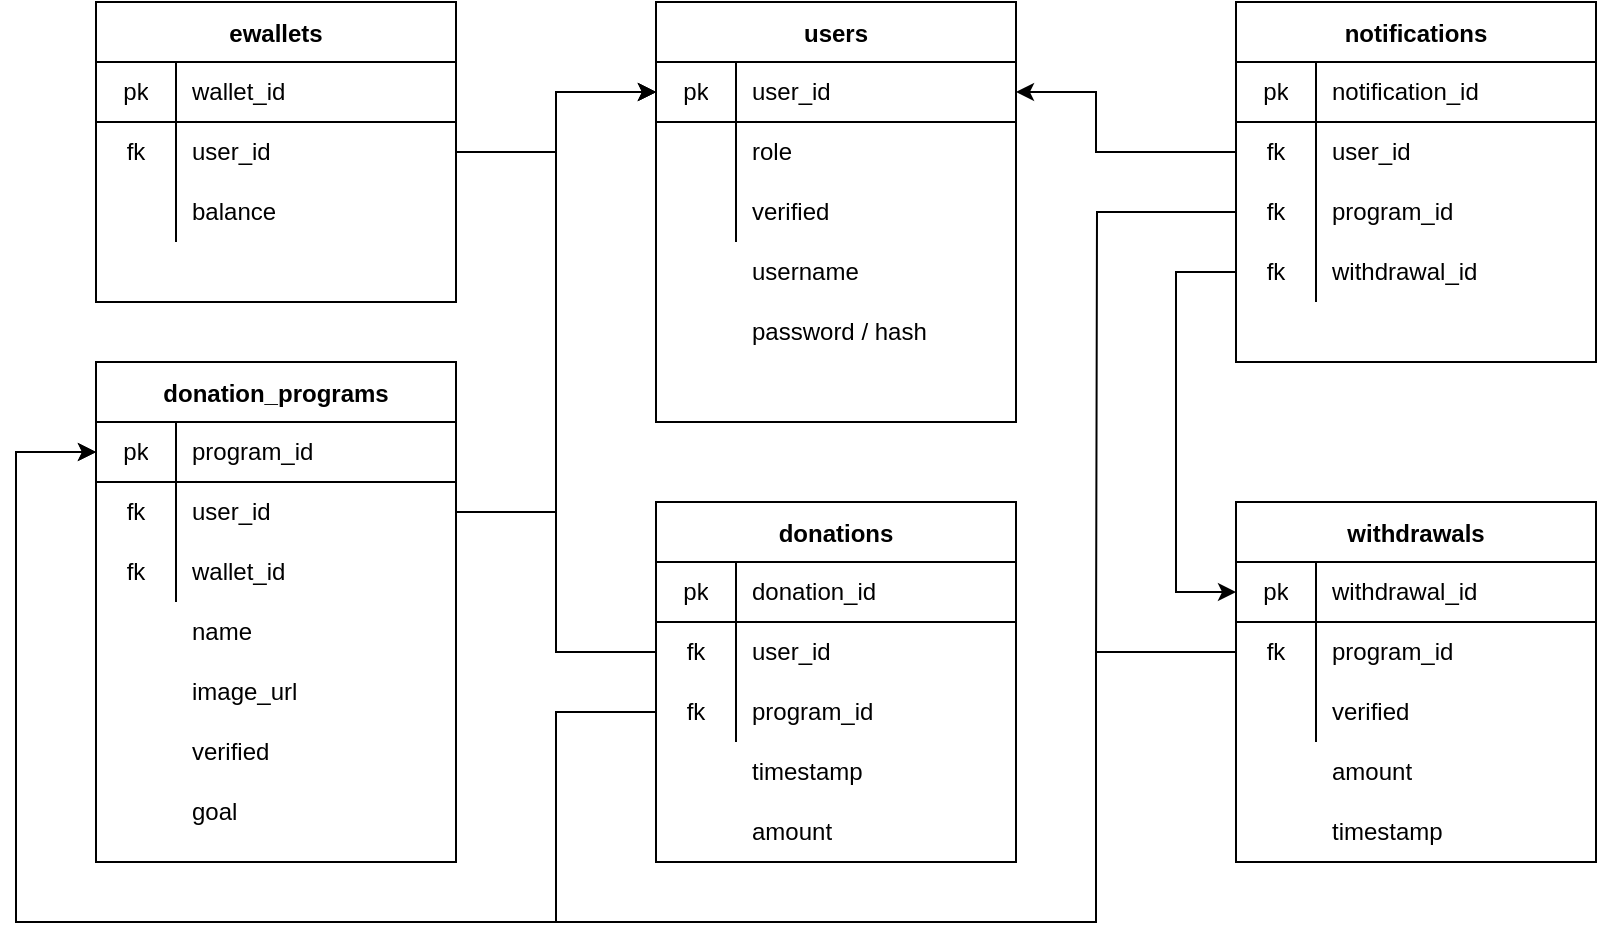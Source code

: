 <mxfile version="14.9.6" type="device"><diagram id="EUw-It-gaYHAgssn2J-O" name="Page-1"><mxGraphModel dx="824" dy="680" grid="1" gridSize="10" guides="1" tooltips="1" connect="1" arrows="1" fold="1" page="1" pageScale="1" pageWidth="850" pageHeight="1100" math="0" shadow="0"><root><mxCell id="0"/><mxCell id="1" parent="0"/><mxCell id="Jzd1H7l2kzL9nQGSeCWF-21" value="ewallets" style="shape=table;startSize=30;container=1;collapsible=0;childLayout=tableLayout;fixedRows=1;rowLines=0;fontStyle=1;align=center;pointerEvents=1;" parent="1" vertex="1"><mxGeometry x="80" y="40" width="180" height="150" as="geometry"/></mxCell><mxCell id="Jzd1H7l2kzL9nQGSeCWF-22" value="" style="shape=partialRectangle;html=1;whiteSpace=wrap;collapsible=0;dropTarget=0;pointerEvents=1;fillColor=none;top=0;left=0;bottom=1;right=0;points=[[0,0.5],[1,0.5]];portConstraint=eastwest;" parent="Jzd1H7l2kzL9nQGSeCWF-21" vertex="1"><mxGeometry y="30" width="180" height="30" as="geometry"/></mxCell><mxCell id="Jzd1H7l2kzL9nQGSeCWF-23" value="pk" style="shape=partialRectangle;html=1;whiteSpace=wrap;connectable=0;fillColor=none;top=0;left=0;bottom=0;right=0;overflow=hidden;pointerEvents=1;" parent="Jzd1H7l2kzL9nQGSeCWF-22" vertex="1"><mxGeometry width="40" height="30" as="geometry"/></mxCell><mxCell id="Jzd1H7l2kzL9nQGSeCWF-24" value="&lt;div&gt;wallet_id&lt;/div&gt;" style="shape=partialRectangle;html=1;whiteSpace=wrap;connectable=0;fillColor=none;top=0;left=0;bottom=0;right=0;align=left;spacingLeft=6;overflow=hidden;pointerEvents=1;" parent="Jzd1H7l2kzL9nQGSeCWF-22" vertex="1"><mxGeometry x="40" width="140" height="30" as="geometry"/></mxCell><mxCell id="Jzd1H7l2kzL9nQGSeCWF-25" value="" style="shape=partialRectangle;html=1;whiteSpace=wrap;collapsible=0;dropTarget=0;pointerEvents=1;fillColor=none;top=0;left=0;bottom=0;right=0;points=[[0,0.5],[1,0.5]];portConstraint=eastwest;" parent="Jzd1H7l2kzL9nQGSeCWF-21" vertex="1"><mxGeometry y="60" width="180" height="30" as="geometry"/></mxCell><mxCell id="Jzd1H7l2kzL9nQGSeCWF-26" value="fk" style="shape=partialRectangle;html=1;whiteSpace=wrap;connectable=0;fillColor=none;top=0;left=0;bottom=0;right=0;overflow=hidden;pointerEvents=1;" parent="Jzd1H7l2kzL9nQGSeCWF-25" vertex="1"><mxGeometry width="40" height="30" as="geometry"/></mxCell><mxCell id="Jzd1H7l2kzL9nQGSeCWF-27" value="user_id" style="shape=partialRectangle;html=1;whiteSpace=wrap;connectable=0;fillColor=none;top=0;left=0;bottom=0;right=0;align=left;spacingLeft=6;overflow=hidden;pointerEvents=1;" parent="Jzd1H7l2kzL9nQGSeCWF-25" vertex="1"><mxGeometry x="40" width="140" height="30" as="geometry"/></mxCell><mxCell id="Jzd1H7l2kzL9nQGSeCWF-28" value="" style="shape=partialRectangle;html=1;whiteSpace=wrap;collapsible=0;dropTarget=0;pointerEvents=1;fillColor=none;top=0;left=0;bottom=0;right=0;points=[[0,0.5],[1,0.5]];portConstraint=eastwest;" parent="Jzd1H7l2kzL9nQGSeCWF-21" vertex="1"><mxGeometry y="90" width="180" height="30" as="geometry"/></mxCell><mxCell id="Jzd1H7l2kzL9nQGSeCWF-29" value="" style="shape=partialRectangle;html=1;whiteSpace=wrap;connectable=0;fillColor=none;top=0;left=0;bottom=0;right=0;overflow=hidden;pointerEvents=1;" parent="Jzd1H7l2kzL9nQGSeCWF-28" vertex="1"><mxGeometry width="40" height="30" as="geometry"/></mxCell><mxCell id="Jzd1H7l2kzL9nQGSeCWF-30" value="balance" style="shape=partialRectangle;html=1;whiteSpace=wrap;connectable=0;fillColor=none;top=0;left=0;bottom=0;right=0;align=left;spacingLeft=6;overflow=hidden;pointerEvents=1;" parent="Jzd1H7l2kzL9nQGSeCWF-28" vertex="1"><mxGeometry x="40" width="140" height="30" as="geometry"/></mxCell><mxCell id="Jzd1H7l2kzL9nQGSeCWF-72" style="edgeStyle=orthogonalEdgeStyle;rounded=0;orthogonalLoop=1;jettySize=auto;html=1;entryX=0;entryY=0.5;entryDx=0;entryDy=0;" parent="1" source="Jzd1H7l2kzL9nQGSeCWF-49" target="Jzd1H7l2kzL9nQGSeCWF-12" edge="1"><mxGeometry relative="1" as="geometry"/></mxCell><mxCell id="Jzd1H7l2kzL9nQGSeCWF-104" style="edgeStyle=orthogonalEdgeStyle;rounded=0;orthogonalLoop=1;jettySize=auto;html=1;entryX=0;entryY=0.5;entryDx=0;entryDy=0;exitX=0;exitY=0.5;exitDx=0;exitDy=0;" parent="1" source="Jzd1H7l2kzL9nQGSeCWF-93" target="Jzd1H7l2kzL9nQGSeCWF-12" edge="1"><mxGeometry relative="1" as="geometry"><Array as="points"><mxPoint x="310" y="365"/><mxPoint x="310" y="85"/></Array></mxGeometry></mxCell><mxCell id="Ds6Fi17zF-1QNq_wDJxu-2" value="" style="group" parent="1" vertex="1" connectable="0"><mxGeometry x="80" y="220" width="180" height="250" as="geometry"/></mxCell><mxCell id="Jzd1H7l2kzL9nQGSeCWF-45" value="donation_programs" style="shape=table;startSize=30;container=1;collapsible=0;childLayout=tableLayout;fixedRows=1;rowLines=0;fontStyle=1;align=center;pointerEvents=1;" parent="Ds6Fi17zF-1QNq_wDJxu-2" vertex="1"><mxGeometry width="180" height="250" as="geometry"/></mxCell><mxCell id="Jzd1H7l2kzL9nQGSeCWF-46" value="" style="shape=partialRectangle;html=1;whiteSpace=wrap;collapsible=0;dropTarget=0;pointerEvents=1;fillColor=none;top=0;left=0;bottom=1;right=0;points=[[0,0.5],[1,0.5]];portConstraint=eastwest;" parent="Jzd1H7l2kzL9nQGSeCWF-45" vertex="1"><mxGeometry y="30" width="180" height="30" as="geometry"/></mxCell><mxCell id="Jzd1H7l2kzL9nQGSeCWF-47" value="pk" style="shape=partialRectangle;html=1;whiteSpace=wrap;connectable=0;fillColor=none;top=0;left=0;bottom=0;right=0;overflow=hidden;pointerEvents=1;" parent="Jzd1H7l2kzL9nQGSeCWF-46" vertex="1"><mxGeometry width="40" height="30" as="geometry"/></mxCell><mxCell id="Jzd1H7l2kzL9nQGSeCWF-48" value="program_id" style="shape=partialRectangle;html=1;whiteSpace=wrap;connectable=0;fillColor=none;top=0;left=0;bottom=0;right=0;align=left;spacingLeft=6;overflow=hidden;pointerEvents=1;" parent="Jzd1H7l2kzL9nQGSeCWF-46" vertex="1"><mxGeometry x="40" width="140" height="30" as="geometry"/></mxCell><mxCell id="Jzd1H7l2kzL9nQGSeCWF-49" value="" style="shape=partialRectangle;html=1;whiteSpace=wrap;collapsible=0;dropTarget=0;pointerEvents=1;fillColor=none;top=0;left=0;bottom=0;right=0;points=[[0,0.5],[1,0.5]];portConstraint=eastwest;" parent="Jzd1H7l2kzL9nQGSeCWF-45" vertex="1"><mxGeometry y="60" width="180" height="30" as="geometry"/></mxCell><mxCell id="Jzd1H7l2kzL9nQGSeCWF-50" value="fk" style="shape=partialRectangle;html=1;whiteSpace=wrap;connectable=0;fillColor=none;top=0;left=0;bottom=0;right=0;overflow=hidden;pointerEvents=1;" parent="Jzd1H7l2kzL9nQGSeCWF-49" vertex="1"><mxGeometry width="40" height="30" as="geometry"/></mxCell><mxCell id="Jzd1H7l2kzL9nQGSeCWF-51" value="user_id" style="shape=partialRectangle;html=1;whiteSpace=wrap;connectable=0;fillColor=none;top=0;left=0;bottom=0;right=0;align=left;spacingLeft=6;overflow=hidden;pointerEvents=1;" parent="Jzd1H7l2kzL9nQGSeCWF-49" vertex="1"><mxGeometry x="40" width="140" height="30" as="geometry"/></mxCell><mxCell id="Jzd1H7l2kzL9nQGSeCWF-52" value="" style="shape=partialRectangle;html=1;whiteSpace=wrap;collapsible=0;dropTarget=0;pointerEvents=1;fillColor=none;top=0;left=0;bottom=0;right=0;points=[[0,0.5],[1,0.5]];portConstraint=eastwest;" parent="Jzd1H7l2kzL9nQGSeCWF-45" vertex="1"><mxGeometry y="90" width="180" height="30" as="geometry"/></mxCell><mxCell id="Jzd1H7l2kzL9nQGSeCWF-53" value="fk" style="shape=partialRectangle;html=1;whiteSpace=wrap;connectable=0;fillColor=none;top=0;left=0;bottom=0;right=0;overflow=hidden;pointerEvents=1;" parent="Jzd1H7l2kzL9nQGSeCWF-52" vertex="1"><mxGeometry width="40" height="30" as="geometry"/></mxCell><mxCell id="Jzd1H7l2kzL9nQGSeCWF-54" value="wallet_id" style="shape=partialRectangle;html=1;whiteSpace=wrap;connectable=0;fillColor=none;top=0;left=0;bottom=0;right=0;align=left;spacingLeft=6;overflow=hidden;pointerEvents=1;" parent="Jzd1H7l2kzL9nQGSeCWF-52" vertex="1"><mxGeometry x="40" width="140" height="30" as="geometry"/></mxCell><mxCell id="Jzd1H7l2kzL9nQGSeCWF-55" value="" style="shape=partialRectangle;html=1;whiteSpace=wrap;connectable=0;fillColor=none;top=0;left=0;bottom=0;right=0;overflow=hidden;pointerEvents=1;" parent="Ds6Fi17zF-1QNq_wDJxu-2" vertex="1"><mxGeometry y="210" width="40" height="30" as="geometry"/></mxCell><mxCell id="Jzd1H7l2kzL9nQGSeCWF-56" value="goal" style="shape=partialRectangle;html=1;whiteSpace=wrap;connectable=0;fillColor=none;top=0;left=0;bottom=0;right=0;align=left;spacingLeft=6;overflow=hidden;pointerEvents=1;" parent="Ds6Fi17zF-1QNq_wDJxu-2" vertex="1"><mxGeometry x="40" y="210" width="140" height="30" as="geometry"/></mxCell><mxCell id="Jzd1H7l2kzL9nQGSeCWF-58" value="" style="shape=partialRectangle;html=1;whiteSpace=wrap;connectable=0;fillColor=none;top=0;left=0;bottom=0;right=0;overflow=hidden;pointerEvents=1;" parent="Ds6Fi17zF-1QNq_wDJxu-2" vertex="1"><mxGeometry y="120" width="40" height="30" as="geometry"/></mxCell><mxCell id="Jzd1H7l2kzL9nQGSeCWF-59" value="name" style="shape=partialRectangle;html=1;whiteSpace=wrap;connectable=0;fillColor=none;top=0;left=0;bottom=0;right=0;align=left;spacingLeft=6;overflow=hidden;pointerEvents=1;" parent="Ds6Fi17zF-1QNq_wDJxu-2" vertex="1"><mxGeometry x="40" y="120" width="140" height="30" as="geometry"/></mxCell><mxCell id="Jzd1H7l2kzL9nQGSeCWF-70" value="" style="shape=partialRectangle;html=1;whiteSpace=wrap;connectable=0;fillColor=none;top=0;left=0;bottom=0;right=0;overflow=hidden;pointerEvents=1;" parent="Ds6Fi17zF-1QNq_wDJxu-2" vertex="1"><mxGeometry y="150" width="40" height="30" as="geometry"/></mxCell><mxCell id="Jzd1H7l2kzL9nQGSeCWF-71" value="image_url" style="shape=partialRectangle;html=1;whiteSpace=wrap;connectable=0;fillColor=none;top=0;left=0;bottom=0;right=0;align=left;spacingLeft=6;overflow=hidden;pointerEvents=1;" parent="Ds6Fi17zF-1QNq_wDJxu-2" vertex="1"><mxGeometry x="40" y="150" width="140" height="30" as="geometry"/></mxCell><mxCell id="Jzd1H7l2kzL9nQGSeCWF-78" value="" style="shape=partialRectangle;html=1;whiteSpace=wrap;connectable=0;fillColor=none;top=0;left=0;bottom=0;right=0;overflow=hidden;pointerEvents=1;" parent="Ds6Fi17zF-1QNq_wDJxu-2" vertex="1"><mxGeometry y="180" width="40" height="30" as="geometry"/></mxCell><mxCell id="Jzd1H7l2kzL9nQGSeCWF-79" value="verified" style="shape=partialRectangle;html=1;whiteSpace=wrap;connectable=0;fillColor=none;top=0;left=0;bottom=0;right=0;align=left;spacingLeft=6;overflow=hidden;pointerEvents=1;" parent="Ds6Fi17zF-1QNq_wDJxu-2" vertex="1"><mxGeometry x="40" y="180" width="140" height="30" as="geometry"/></mxCell><mxCell id="Ds6Fi17zF-1QNq_wDJxu-3" value="" style="group" parent="1" vertex="1" connectable="0"><mxGeometry x="360" y="290" width="180" height="180" as="geometry"/></mxCell><mxCell id="Jzd1H7l2kzL9nQGSeCWF-89" value="donations" style="shape=table;startSize=30;container=1;collapsible=0;childLayout=tableLayout;fixedRows=1;rowLines=0;fontStyle=1;align=center;pointerEvents=1;" parent="Ds6Fi17zF-1QNq_wDJxu-3" vertex="1"><mxGeometry width="180" height="180" as="geometry"/></mxCell><mxCell id="Jzd1H7l2kzL9nQGSeCWF-90" value="" style="shape=partialRectangle;html=1;whiteSpace=wrap;collapsible=0;dropTarget=0;pointerEvents=1;fillColor=none;top=0;left=0;bottom=1;right=0;points=[[0,0.5],[1,0.5]];portConstraint=eastwest;" parent="Jzd1H7l2kzL9nQGSeCWF-89" vertex="1"><mxGeometry y="30" width="180" height="30" as="geometry"/></mxCell><mxCell id="Jzd1H7l2kzL9nQGSeCWF-91" value="pk" style="shape=partialRectangle;html=1;whiteSpace=wrap;connectable=0;fillColor=none;top=0;left=0;bottom=0;right=0;overflow=hidden;pointerEvents=1;" parent="Jzd1H7l2kzL9nQGSeCWF-90" vertex="1"><mxGeometry width="40" height="30" as="geometry"/></mxCell><mxCell id="Jzd1H7l2kzL9nQGSeCWF-92" value="donation_id" style="shape=partialRectangle;html=1;whiteSpace=wrap;connectable=0;fillColor=none;top=0;left=0;bottom=0;right=0;align=left;spacingLeft=6;overflow=hidden;pointerEvents=1;" parent="Jzd1H7l2kzL9nQGSeCWF-90" vertex="1"><mxGeometry x="40" width="140" height="30" as="geometry"/></mxCell><mxCell id="Jzd1H7l2kzL9nQGSeCWF-93" value="" style="shape=partialRectangle;html=1;whiteSpace=wrap;collapsible=0;dropTarget=0;pointerEvents=1;fillColor=none;top=0;left=0;bottom=0;right=0;points=[[0,0.5],[1,0.5]];portConstraint=eastwest;" parent="Jzd1H7l2kzL9nQGSeCWF-89" vertex="1"><mxGeometry y="60" width="180" height="30" as="geometry"/></mxCell><mxCell id="Jzd1H7l2kzL9nQGSeCWF-94" value="&lt;div&gt;fk&lt;/div&gt;" style="shape=partialRectangle;html=1;whiteSpace=wrap;connectable=0;fillColor=none;top=0;left=0;bottom=0;right=0;overflow=hidden;pointerEvents=1;" parent="Jzd1H7l2kzL9nQGSeCWF-93" vertex="1"><mxGeometry width="40" height="30" as="geometry"/></mxCell><mxCell id="Jzd1H7l2kzL9nQGSeCWF-95" value="user_id" style="shape=partialRectangle;html=1;whiteSpace=wrap;connectable=0;fillColor=none;top=0;left=0;bottom=0;right=0;align=left;spacingLeft=6;overflow=hidden;pointerEvents=1;" parent="Jzd1H7l2kzL9nQGSeCWF-93" vertex="1"><mxGeometry x="40" width="140" height="30" as="geometry"/></mxCell><mxCell id="Jzd1H7l2kzL9nQGSeCWF-96" value="" style="shape=partialRectangle;html=1;whiteSpace=wrap;collapsible=0;dropTarget=0;pointerEvents=1;fillColor=none;top=0;left=0;bottom=0;right=0;points=[[0,0.5],[1,0.5]];portConstraint=eastwest;" parent="Jzd1H7l2kzL9nQGSeCWF-89" vertex="1"><mxGeometry y="90" width="180" height="30" as="geometry"/></mxCell><mxCell id="Jzd1H7l2kzL9nQGSeCWF-97" value="fk" style="shape=partialRectangle;html=1;whiteSpace=wrap;connectable=0;fillColor=none;top=0;left=0;bottom=0;right=0;overflow=hidden;pointerEvents=1;" parent="Jzd1H7l2kzL9nQGSeCWF-96" vertex="1"><mxGeometry width="40" height="30" as="geometry"/></mxCell><mxCell id="Jzd1H7l2kzL9nQGSeCWF-98" value="program_id" style="shape=partialRectangle;html=1;whiteSpace=wrap;connectable=0;fillColor=none;top=0;left=0;bottom=0;right=0;align=left;spacingLeft=6;overflow=hidden;pointerEvents=1;" parent="Jzd1H7l2kzL9nQGSeCWF-96" vertex="1"><mxGeometry x="40" width="140" height="30" as="geometry"/></mxCell><mxCell id="Jzd1H7l2kzL9nQGSeCWF-99" value="" style="shape=partialRectangle;html=1;whiteSpace=wrap;connectable=0;fillColor=none;top=0;left=0;bottom=0;right=0;overflow=hidden;pointerEvents=1;" parent="Ds6Fi17zF-1QNq_wDJxu-3" vertex="1"><mxGeometry y="120" width="40" height="30" as="geometry"/></mxCell><mxCell id="Jzd1H7l2kzL9nQGSeCWF-100" value="timestamp" style="shape=partialRectangle;html=1;whiteSpace=wrap;connectable=0;fillColor=none;top=0;left=0;bottom=0;right=0;align=left;spacingLeft=6;overflow=hidden;pointerEvents=1;" parent="Ds6Fi17zF-1QNq_wDJxu-3" vertex="1"><mxGeometry x="40" y="120" width="140" height="30" as="geometry"/></mxCell><mxCell id="Jzd1H7l2kzL9nQGSeCWF-102" value="" style="shape=partialRectangle;html=1;whiteSpace=wrap;connectable=0;fillColor=none;top=0;left=0;bottom=0;right=0;overflow=hidden;pointerEvents=1;" parent="Ds6Fi17zF-1QNq_wDJxu-3" vertex="1"><mxGeometry y="150" width="40" height="30" as="geometry"/></mxCell><mxCell id="Jzd1H7l2kzL9nQGSeCWF-103" value="amount" style="shape=partialRectangle;html=1;whiteSpace=wrap;connectable=0;fillColor=none;top=0;left=0;bottom=0;right=0;align=left;spacingLeft=6;overflow=hidden;pointerEvents=1;" parent="Ds6Fi17zF-1QNq_wDJxu-3" vertex="1"><mxGeometry x="40" y="150" width="140" height="30" as="geometry"/></mxCell><mxCell id="Ds6Fi17zF-1QNq_wDJxu-4" value="" style="group" parent="1" vertex="1" connectable="0"><mxGeometry x="650" y="290" width="180" height="180" as="geometry"/></mxCell><mxCell id="Jzd1H7l2kzL9nQGSeCWF-60" value="withdrawals" style="shape=table;startSize=30;container=1;collapsible=0;childLayout=tableLayout;fixedRows=1;rowLines=0;fontStyle=1;align=center;pointerEvents=1;" parent="Ds6Fi17zF-1QNq_wDJxu-4" vertex="1"><mxGeometry width="180" height="180" as="geometry"/></mxCell><mxCell id="Jzd1H7l2kzL9nQGSeCWF-61" value="" style="shape=partialRectangle;html=1;whiteSpace=wrap;collapsible=0;dropTarget=0;pointerEvents=1;fillColor=none;top=0;left=0;bottom=1;right=0;points=[[0,0.5],[1,0.5]];portConstraint=eastwest;" parent="Jzd1H7l2kzL9nQGSeCWF-60" vertex="1"><mxGeometry y="30" width="180" height="30" as="geometry"/></mxCell><mxCell id="Jzd1H7l2kzL9nQGSeCWF-62" value="pk" style="shape=partialRectangle;html=1;whiteSpace=wrap;connectable=0;fillColor=none;top=0;left=0;bottom=0;right=0;overflow=hidden;pointerEvents=1;" parent="Jzd1H7l2kzL9nQGSeCWF-61" vertex="1"><mxGeometry width="40" height="30" as="geometry"/></mxCell><mxCell id="Jzd1H7l2kzL9nQGSeCWF-63" value="withdrawal_id" style="shape=partialRectangle;html=1;whiteSpace=wrap;connectable=0;fillColor=none;top=0;left=0;bottom=0;right=0;align=left;spacingLeft=6;overflow=hidden;pointerEvents=1;" parent="Jzd1H7l2kzL9nQGSeCWF-61" vertex="1"><mxGeometry x="40" width="140" height="30" as="geometry"/></mxCell><mxCell id="Jzd1H7l2kzL9nQGSeCWF-64" value="" style="shape=partialRectangle;html=1;whiteSpace=wrap;collapsible=0;dropTarget=0;pointerEvents=1;fillColor=none;top=0;left=0;bottom=0;right=0;points=[[0,0.5],[1,0.5]];portConstraint=eastwest;" parent="Jzd1H7l2kzL9nQGSeCWF-60" vertex="1"><mxGeometry y="60" width="180" height="30" as="geometry"/></mxCell><mxCell id="Jzd1H7l2kzL9nQGSeCWF-65" value="fk" style="shape=partialRectangle;html=1;whiteSpace=wrap;connectable=0;fillColor=none;top=0;left=0;bottom=0;right=0;overflow=hidden;pointerEvents=1;" parent="Jzd1H7l2kzL9nQGSeCWF-64" vertex="1"><mxGeometry width="40" height="30" as="geometry"/></mxCell><mxCell id="Jzd1H7l2kzL9nQGSeCWF-66" value="program_id" style="shape=partialRectangle;html=1;whiteSpace=wrap;connectable=0;fillColor=none;top=0;left=0;bottom=0;right=0;align=left;spacingLeft=6;overflow=hidden;pointerEvents=1;" parent="Jzd1H7l2kzL9nQGSeCWF-64" vertex="1"><mxGeometry x="40" width="140" height="30" as="geometry"/></mxCell><mxCell id="Jzd1H7l2kzL9nQGSeCWF-67" value="" style="shape=partialRectangle;html=1;whiteSpace=wrap;collapsible=0;dropTarget=0;pointerEvents=1;fillColor=none;top=0;left=0;bottom=0;right=0;points=[[0,0.5],[1,0.5]];portConstraint=eastwest;" parent="Jzd1H7l2kzL9nQGSeCWF-60" vertex="1"><mxGeometry y="90" width="180" height="30" as="geometry"/></mxCell><mxCell id="Jzd1H7l2kzL9nQGSeCWF-68" value="" style="shape=partialRectangle;html=1;whiteSpace=wrap;connectable=0;fillColor=none;top=0;left=0;bottom=0;right=0;overflow=hidden;pointerEvents=1;" parent="Jzd1H7l2kzL9nQGSeCWF-67" vertex="1"><mxGeometry width="40" height="30" as="geometry"/></mxCell><mxCell id="Jzd1H7l2kzL9nQGSeCWF-69" value="verified " style="shape=partialRectangle;html=1;whiteSpace=wrap;connectable=0;fillColor=none;top=0;left=0;bottom=0;right=0;align=left;spacingLeft=6;overflow=hidden;pointerEvents=1;" parent="Jzd1H7l2kzL9nQGSeCWF-67" vertex="1"><mxGeometry x="40" width="140" height="30" as="geometry"/></mxCell><mxCell id="Jzd1H7l2kzL9nQGSeCWF-74" value="" style="shape=partialRectangle;html=1;whiteSpace=wrap;connectable=0;fillColor=none;top=0;left=0;bottom=0;right=0;overflow=hidden;pointerEvents=1;" parent="Ds6Fi17zF-1QNq_wDJxu-4" vertex="1"><mxGeometry y="120" width="40" height="30" as="geometry"/></mxCell><mxCell id="Jzd1H7l2kzL9nQGSeCWF-75" value="amount" style="shape=partialRectangle;html=1;whiteSpace=wrap;connectable=0;fillColor=none;top=0;left=0;bottom=0;right=0;align=left;spacingLeft=6;overflow=hidden;pointerEvents=1;" parent="Ds6Fi17zF-1QNq_wDJxu-4" vertex="1"><mxGeometry x="40" y="120" width="140" height="30" as="geometry"/></mxCell><mxCell id="Jzd1H7l2kzL9nQGSeCWF-76" value="" style="shape=partialRectangle;html=1;whiteSpace=wrap;connectable=0;fillColor=none;top=0;left=0;bottom=0;right=0;overflow=hidden;pointerEvents=1;" parent="Ds6Fi17zF-1QNq_wDJxu-4" vertex="1"><mxGeometry y="150" width="40" height="30" as="geometry"/></mxCell><mxCell id="Jzd1H7l2kzL9nQGSeCWF-77" value="timestamp" style="shape=partialRectangle;html=1;whiteSpace=wrap;connectable=0;fillColor=none;top=0;left=0;bottom=0;right=0;align=left;spacingLeft=6;overflow=hidden;pointerEvents=1;" parent="Ds6Fi17zF-1QNq_wDJxu-4" vertex="1"><mxGeometry x="40" y="150" width="140" height="30" as="geometry"/></mxCell><mxCell id="Ds6Fi17zF-1QNq_wDJxu-5" value="" style="group" parent="1" vertex="1" connectable="0"><mxGeometry x="360" y="40" width="180" height="210" as="geometry"/></mxCell><mxCell id="Jzd1H7l2kzL9nQGSeCWF-11" value="users" style="shape=table;startSize=30;container=1;collapsible=0;childLayout=tableLayout;fixedRows=1;rowLines=0;fontStyle=1;align=center;pointerEvents=1;" parent="Ds6Fi17zF-1QNq_wDJxu-5" vertex="1"><mxGeometry width="180" height="210" as="geometry"/></mxCell><mxCell id="Jzd1H7l2kzL9nQGSeCWF-12" value="" style="shape=partialRectangle;html=1;whiteSpace=wrap;collapsible=0;dropTarget=0;pointerEvents=1;fillColor=none;top=0;left=0;bottom=1;right=0;points=[[0,0.5],[1,0.5]];portConstraint=eastwest;" parent="Jzd1H7l2kzL9nQGSeCWF-11" vertex="1"><mxGeometry y="30" width="180" height="30" as="geometry"/></mxCell><mxCell id="Jzd1H7l2kzL9nQGSeCWF-13" value="pk" style="shape=partialRectangle;html=1;whiteSpace=wrap;connectable=0;fillColor=none;top=0;left=0;bottom=0;right=0;overflow=hidden;pointerEvents=1;" parent="Jzd1H7l2kzL9nQGSeCWF-12" vertex="1"><mxGeometry width="40" height="30" as="geometry"/></mxCell><mxCell id="Jzd1H7l2kzL9nQGSeCWF-14" value="user_id" style="shape=partialRectangle;html=1;whiteSpace=wrap;connectable=0;fillColor=none;top=0;left=0;bottom=0;right=0;align=left;spacingLeft=6;overflow=hidden;pointerEvents=1;" parent="Jzd1H7l2kzL9nQGSeCWF-12" vertex="1"><mxGeometry x="40" width="140" height="30" as="geometry"/></mxCell><mxCell id="Jzd1H7l2kzL9nQGSeCWF-15" value="" style="shape=partialRectangle;html=1;whiteSpace=wrap;collapsible=0;dropTarget=0;pointerEvents=1;fillColor=none;top=0;left=0;bottom=0;right=0;points=[[0,0.5],[1,0.5]];portConstraint=eastwest;" parent="Jzd1H7l2kzL9nQGSeCWF-11" vertex="1"><mxGeometry y="60" width="180" height="30" as="geometry"/></mxCell><mxCell id="Jzd1H7l2kzL9nQGSeCWF-16" value="" style="shape=partialRectangle;html=1;whiteSpace=wrap;connectable=0;fillColor=none;top=0;left=0;bottom=0;right=0;overflow=hidden;pointerEvents=1;" parent="Jzd1H7l2kzL9nQGSeCWF-15" vertex="1"><mxGeometry width="40" height="30" as="geometry"/></mxCell><mxCell id="Jzd1H7l2kzL9nQGSeCWF-17" value="role" style="shape=partialRectangle;html=1;whiteSpace=wrap;connectable=0;fillColor=none;top=0;left=0;bottom=0;right=0;align=left;spacingLeft=6;overflow=hidden;pointerEvents=1;" parent="Jzd1H7l2kzL9nQGSeCWF-15" vertex="1"><mxGeometry x="40" width="140" height="30" as="geometry"/></mxCell><mxCell id="Jzd1H7l2kzL9nQGSeCWF-18" value="" style="shape=partialRectangle;html=1;whiteSpace=wrap;collapsible=0;dropTarget=0;pointerEvents=1;fillColor=none;top=0;left=0;bottom=0;right=0;points=[[0,0.5],[1,0.5]];portConstraint=eastwest;" parent="Jzd1H7l2kzL9nQGSeCWF-11" vertex="1"><mxGeometry y="90" width="180" height="30" as="geometry"/></mxCell><mxCell id="Jzd1H7l2kzL9nQGSeCWF-19" value="" style="shape=partialRectangle;html=1;whiteSpace=wrap;connectable=0;fillColor=none;top=0;left=0;bottom=0;right=0;overflow=hidden;pointerEvents=1;" parent="Jzd1H7l2kzL9nQGSeCWF-18" vertex="1"><mxGeometry width="40" height="30" as="geometry"/></mxCell><mxCell id="Jzd1H7l2kzL9nQGSeCWF-20" value="verified" style="shape=partialRectangle;html=1;whiteSpace=wrap;connectable=0;fillColor=none;top=0;left=0;bottom=0;right=0;align=left;spacingLeft=6;overflow=hidden;pointerEvents=1;" parent="Jzd1H7l2kzL9nQGSeCWF-18" vertex="1"><mxGeometry x="40" width="140" height="30" as="geometry"/></mxCell><mxCell id="Jzd1H7l2kzL9nQGSeCWF-31" value="" style="shape=partialRectangle;html=1;whiteSpace=wrap;connectable=0;fillColor=none;top=0;left=0;bottom=0;right=0;overflow=hidden;pointerEvents=1;" parent="Ds6Fi17zF-1QNq_wDJxu-5" vertex="1"><mxGeometry y="120" width="40" height="30" as="geometry"/></mxCell><mxCell id="Jzd1H7l2kzL9nQGSeCWF-32" value="username" style="shape=partialRectangle;html=1;whiteSpace=wrap;connectable=0;fillColor=none;top=0;left=0;bottom=0;right=0;align=left;spacingLeft=6;overflow=hidden;pointerEvents=1;" parent="Ds6Fi17zF-1QNq_wDJxu-5" vertex="1"><mxGeometry x="40" y="120" width="140" height="30" as="geometry"/></mxCell><mxCell id="Jzd1H7l2kzL9nQGSeCWF-80" value="" style="shape=partialRectangle;html=1;whiteSpace=wrap;connectable=0;fillColor=none;top=0;left=0;bottom=0;right=0;overflow=hidden;pointerEvents=1;" parent="Ds6Fi17zF-1QNq_wDJxu-5" vertex="1"><mxGeometry y="150" width="40" height="30" as="geometry"/></mxCell><mxCell id="Jzd1H7l2kzL9nQGSeCWF-81" value="password / hash" style="shape=partialRectangle;html=1;whiteSpace=wrap;connectable=0;fillColor=none;top=0;left=0;bottom=0;right=0;align=left;spacingLeft=6;overflow=hidden;pointerEvents=1;" parent="Ds6Fi17zF-1QNq_wDJxu-5" vertex="1"><mxGeometry x="40" y="150" width="140" height="30" as="geometry"/></mxCell><mxCell id="Jzd1H7l2kzL9nQGSeCWF-86" value="" style="shape=partialRectangle;html=1;whiteSpace=wrap;connectable=0;fillColor=none;top=0;left=0;bottom=0;right=0;overflow=hidden;pointerEvents=1;" parent="Ds6Fi17zF-1QNq_wDJxu-5" vertex="1"><mxGeometry y="180" width="40" height="30" as="geometry"/></mxCell><mxCell id="Jzd1H7l2kzL9nQGSeCWF-87" value="" style="shape=partialRectangle;html=1;whiteSpace=wrap;connectable=0;fillColor=none;top=0;left=0;bottom=0;right=0;align=left;spacingLeft=6;overflow=hidden;pointerEvents=1;" parent="Ds6Fi17zF-1QNq_wDJxu-5" vertex="1"><mxGeometry x="40" y="180" width="140" height="30" as="geometry"/></mxCell><mxCell id="Ds6Fi17zF-1QNq_wDJxu-8" value="notifications" style="shape=table;startSize=30;container=1;collapsible=0;childLayout=tableLayout;fixedRows=1;rowLines=0;fontStyle=1;align=center;pointerEvents=1;" parent="1" vertex="1"><mxGeometry x="650" y="40" width="180" height="180" as="geometry"/></mxCell><mxCell id="Ds6Fi17zF-1QNq_wDJxu-9" value="" style="shape=partialRectangle;html=1;whiteSpace=wrap;collapsible=0;dropTarget=0;pointerEvents=1;fillColor=none;top=0;left=0;bottom=1;right=0;points=[[0,0.5],[1,0.5]];portConstraint=eastwest;" parent="Ds6Fi17zF-1QNq_wDJxu-8" vertex="1"><mxGeometry y="30" width="180" height="30" as="geometry"/></mxCell><mxCell id="Ds6Fi17zF-1QNq_wDJxu-10" value="pk" style="shape=partialRectangle;html=1;whiteSpace=wrap;connectable=0;fillColor=none;top=0;left=0;bottom=0;right=0;overflow=hidden;pointerEvents=1;" parent="Ds6Fi17zF-1QNq_wDJxu-9" vertex="1"><mxGeometry width="40" height="30" as="geometry"/></mxCell><mxCell id="Ds6Fi17zF-1QNq_wDJxu-11" value="notification_id" style="shape=partialRectangle;html=1;whiteSpace=wrap;connectable=0;fillColor=none;top=0;left=0;bottom=0;right=0;align=left;spacingLeft=6;overflow=hidden;pointerEvents=1;" parent="Ds6Fi17zF-1QNq_wDJxu-9" vertex="1"><mxGeometry x="40" width="140" height="30" as="geometry"/></mxCell><mxCell id="Ds6Fi17zF-1QNq_wDJxu-12" value="" style="shape=partialRectangle;html=1;whiteSpace=wrap;collapsible=0;dropTarget=0;pointerEvents=1;fillColor=none;top=0;left=0;bottom=0;right=0;points=[[0,0.5],[1,0.5]];portConstraint=eastwest;" parent="Ds6Fi17zF-1QNq_wDJxu-8" vertex="1"><mxGeometry y="60" width="180" height="30" as="geometry"/></mxCell><mxCell id="Ds6Fi17zF-1QNq_wDJxu-13" value="fk" style="shape=partialRectangle;html=1;whiteSpace=wrap;connectable=0;fillColor=none;top=0;left=0;bottom=0;right=0;overflow=hidden;pointerEvents=1;" parent="Ds6Fi17zF-1QNq_wDJxu-12" vertex="1"><mxGeometry width="40" height="30" as="geometry"/></mxCell><mxCell id="Ds6Fi17zF-1QNq_wDJxu-14" value="&lt;div&gt;user_id&lt;br&gt;&lt;/div&gt;" style="shape=partialRectangle;html=1;whiteSpace=wrap;connectable=0;fillColor=none;top=0;left=0;bottom=0;right=0;align=left;spacingLeft=6;overflow=hidden;pointerEvents=1;" parent="Ds6Fi17zF-1QNq_wDJxu-12" vertex="1"><mxGeometry x="40" width="140" height="30" as="geometry"/></mxCell><mxCell id="Ds6Fi17zF-1QNq_wDJxu-20" value="" style="shape=partialRectangle;html=1;whiteSpace=wrap;collapsible=0;dropTarget=0;pointerEvents=1;fillColor=none;top=0;left=0;bottom=0;right=0;points=[[0,0.5],[1,0.5]];portConstraint=eastwest;" parent="Ds6Fi17zF-1QNq_wDJxu-8" vertex="1"><mxGeometry y="90" width="180" height="30" as="geometry"/></mxCell><mxCell id="Ds6Fi17zF-1QNq_wDJxu-21" value="fk" style="shape=partialRectangle;html=1;whiteSpace=wrap;connectable=0;fillColor=none;top=0;left=0;bottom=0;right=0;overflow=hidden;pointerEvents=1;" parent="Ds6Fi17zF-1QNq_wDJxu-20" vertex="1"><mxGeometry width="40" height="30" as="geometry"/></mxCell><mxCell id="Ds6Fi17zF-1QNq_wDJxu-22" value="program_id" style="shape=partialRectangle;html=1;whiteSpace=wrap;connectable=0;fillColor=none;top=0;left=0;bottom=0;right=0;align=left;spacingLeft=6;overflow=hidden;pointerEvents=1;" parent="Ds6Fi17zF-1QNq_wDJxu-20" vertex="1"><mxGeometry x="40" width="140" height="30" as="geometry"/></mxCell><mxCell id="Ds6Fi17zF-1QNq_wDJxu-15" value="" style="shape=partialRectangle;html=1;whiteSpace=wrap;collapsible=0;dropTarget=0;pointerEvents=1;fillColor=none;top=0;left=0;bottom=0;right=0;points=[[0,0.5],[1,0.5]];portConstraint=eastwest;" parent="Ds6Fi17zF-1QNq_wDJxu-8" vertex="1"><mxGeometry y="120" width="180" height="30" as="geometry"/></mxCell><mxCell id="Ds6Fi17zF-1QNq_wDJxu-16" value="fk" style="shape=partialRectangle;html=1;whiteSpace=wrap;connectable=0;fillColor=none;top=0;left=0;bottom=0;right=0;overflow=hidden;pointerEvents=1;" parent="Ds6Fi17zF-1QNq_wDJxu-15" vertex="1"><mxGeometry width="40" height="30" as="geometry"/></mxCell><mxCell id="Ds6Fi17zF-1QNq_wDJxu-17" value="withdrawal_id" style="shape=partialRectangle;html=1;whiteSpace=wrap;connectable=0;fillColor=none;top=0;left=0;bottom=0;right=0;align=left;spacingLeft=6;overflow=hidden;pointerEvents=1;" parent="Ds6Fi17zF-1QNq_wDJxu-15" vertex="1"><mxGeometry x="40" width="140" height="30" as="geometry"/></mxCell><mxCell id="Ds6Fi17zF-1QNq_wDJxu-24" style="edgeStyle=orthogonalEdgeStyle;rounded=0;orthogonalLoop=1;jettySize=auto;html=1;entryX=1;entryY=0.5;entryDx=0;entryDy=0;" parent="1" source="Ds6Fi17zF-1QNq_wDJxu-12" target="Jzd1H7l2kzL9nQGSeCWF-12" edge="1"><mxGeometry relative="1" as="geometry"><Array as="points"><mxPoint x="580" y="115"/><mxPoint x="580" y="85"/></Array></mxGeometry></mxCell><mxCell id="sF9pinvyNPKBJIpogj8M-2" style="edgeStyle=orthogonalEdgeStyle;rounded=0;orthogonalLoop=1;jettySize=auto;html=1;entryX=0;entryY=0.5;entryDx=0;entryDy=0;strokeWidth=1;" edge="1" parent="1" source="Jzd1H7l2kzL9nQGSeCWF-25" target="Jzd1H7l2kzL9nQGSeCWF-12"><mxGeometry relative="1" as="geometry"/></mxCell><mxCell id="sF9pinvyNPKBJIpogj8M-3" style="edgeStyle=orthogonalEdgeStyle;rounded=0;orthogonalLoop=1;jettySize=auto;html=1;entryX=0;entryY=0.5;entryDx=0;entryDy=0;strokeWidth=1;exitX=0;exitY=0.5;exitDx=0;exitDy=0;" edge="1" parent="1" source="Jzd1H7l2kzL9nQGSeCWF-96" target="Jzd1H7l2kzL9nQGSeCWF-46"><mxGeometry relative="1" as="geometry"><Array as="points"><mxPoint x="310" y="395"/><mxPoint x="310" y="500"/><mxPoint x="40" y="500"/><mxPoint x="40" y="265"/></Array></mxGeometry></mxCell><mxCell id="sF9pinvyNPKBJIpogj8M-4" style="edgeStyle=orthogonalEdgeStyle;rounded=0;orthogonalLoop=1;jettySize=auto;html=1;entryX=0;entryY=0.5;entryDx=0;entryDy=0;strokeWidth=1;exitX=0;exitY=0.5;exitDx=0;exitDy=0;" edge="1" parent="1" source="Jzd1H7l2kzL9nQGSeCWF-64" target="Jzd1H7l2kzL9nQGSeCWF-46"><mxGeometry relative="1" as="geometry"><Array as="points"><mxPoint x="580" y="365"/><mxPoint x="580" y="500"/><mxPoint x="40" y="500"/><mxPoint x="40" y="265"/></Array></mxGeometry></mxCell><mxCell id="sF9pinvyNPKBJIpogj8M-5" style="edgeStyle=orthogonalEdgeStyle;rounded=0;orthogonalLoop=1;jettySize=auto;html=1;strokeWidth=1;endArrow=none;endFill=0;" edge="1" parent="1" source="Ds6Fi17zF-1QNq_wDJxu-20"><mxGeometry relative="1" as="geometry"><mxPoint x="580" y="370" as="targetPoint"/></mxGeometry></mxCell><mxCell id="sF9pinvyNPKBJIpogj8M-6" style="edgeStyle=orthogonalEdgeStyle;rounded=0;orthogonalLoop=1;jettySize=auto;html=1;entryX=0;entryY=0.5;entryDx=0;entryDy=0;strokeWidth=1;" edge="1" parent="1" source="Ds6Fi17zF-1QNq_wDJxu-15" target="Jzd1H7l2kzL9nQGSeCWF-61"><mxGeometry relative="1" as="geometry"><Array as="points"><mxPoint x="620" y="175"/><mxPoint x="620" y="335"/></Array></mxGeometry></mxCell></root></mxGraphModel></diagram></mxfile>